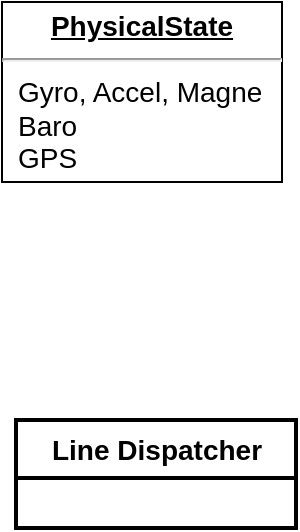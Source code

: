 <mxfile version="13.9.9" type="device"><diagram id="2mVS9ywLm1VugAmSOcHg" name="Page-1"><mxGraphModel dx="1086" dy="806" grid="0" gridSize="10" guides="1" tooltips="1" connect="1" arrows="1" fold="1" page="1" pageScale="1" pageWidth="1400" pageHeight="850" math="0" shadow="0"><root><mxCell id="0"/><mxCell id="1" parent="0"/><mxCell id="rnYlAZg5jEdDLVFBtBiD-14" value="&lt;p style=&quot;margin: 4px 0px 0px ; text-align: center ; text-decoration: underline ; font-size: 14px&quot;&gt;&lt;b&gt;&lt;font style=&quot;font-size: 14px&quot;&gt;PhysicalState&lt;/font&gt;&lt;/b&gt;&lt;/p&gt;&lt;hr style=&quot;font-size: 14px&quot;&gt;&lt;p style=&quot;margin: 0px 0px 0px 8px ; font-size: 14px&quot;&gt;&lt;font style=&quot;font-size: 14px&quot;&gt;Gyro, Accel, Magne&lt;br&gt;Baro&lt;br&gt;GPS&lt;/font&gt;&lt;/p&gt;" style="verticalAlign=top;align=left;overflow=fill;fontSize=12;fontFamily=Helvetica;html=1;" vertex="1" parent="1"><mxGeometry x="137" y="418" width="140" height="90" as="geometry"/></mxCell><mxCell id="rnYlAZg5jEdDLVFBtBiD-15" value="&lt;font style=&quot;font-size: 14px&quot;&gt;Line Dispatcher&lt;/font&gt;" style="swimlane;fontStyle=1;align=center;verticalAlign=middle;childLayout=stackLayout;horizontal=1;startSize=29;horizontalStack=0;resizeParent=1;resizeParentMax=0;resizeLast=0;collapsible=0;marginBottom=0;html=1;strokeWidth=2;" vertex="1" parent="1"><mxGeometry x="144" y="627" width="140" height="54" as="geometry"/></mxCell></root></mxGraphModel></diagram></mxfile>